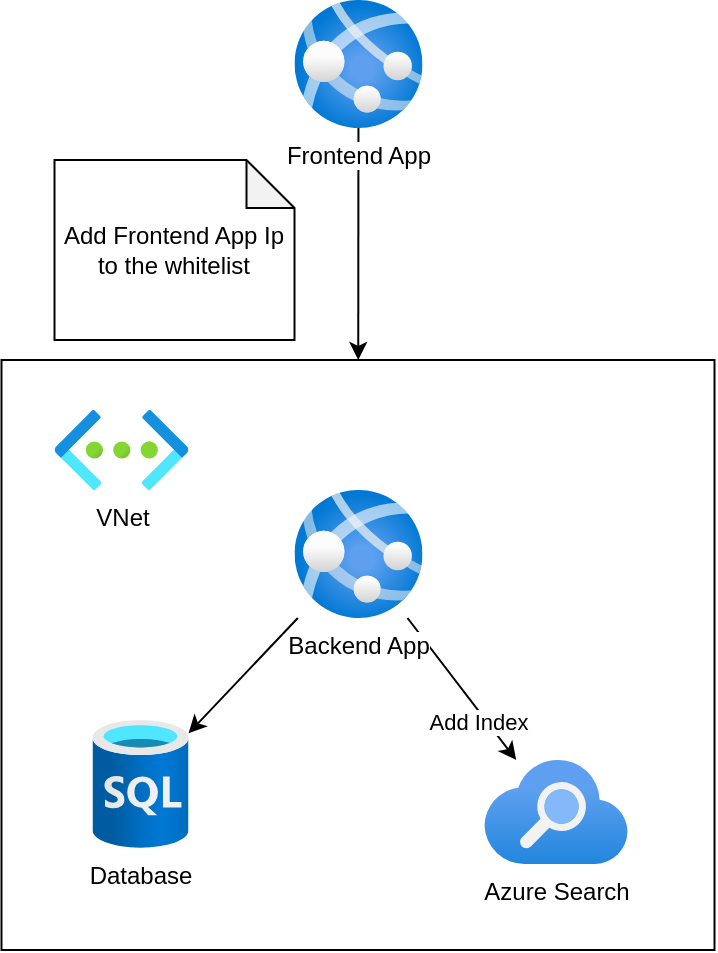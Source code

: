 <mxfile>
    <diagram id="8JjYrciAltQdxYnvvTu8" name="Page-1">
        <mxGraphModel dx="835" dy="638" grid="1" gridSize="10" guides="1" tooltips="1" connect="1" arrows="1" fold="1" page="1" pageScale="1" pageWidth="850" pageHeight="1100" math="0" shadow="0">
            <root>
                <mxCell id="0"/>
                <mxCell id="1" parent="0"/>
                <mxCell id="10" value="" style="rounded=0;whiteSpace=wrap;html=1;" vertex="1" parent="1">
                    <mxGeometry x="183.75" y="210" width="356.5" height="295" as="geometry"/>
                </mxCell>
                <mxCell id="11" style="edgeStyle=none;html=1;" edge="1" parent="1" source="2" target="10">
                    <mxGeometry relative="1" as="geometry"/>
                </mxCell>
                <mxCell id="2" value="Frontend App" style="aspect=fixed;html=1;points=[];align=center;image;fontSize=12;image=img/lib/azure2/compute/App_Services.svg;" vertex="1" parent="1">
                    <mxGeometry x="330.25" y="30" width="64" height="64" as="geometry"/>
                </mxCell>
                <mxCell id="3" value="VNet" style="aspect=fixed;html=1;points=[];align=center;image;fontSize=12;image=img/lib/azure2/networking/Virtual_Networks.svg;" vertex="1" parent="1">
                    <mxGeometry x="210.25" y="235" width="67" height="40" as="geometry"/>
                </mxCell>
                <mxCell id="7" style="edgeStyle=none;html=1;" edge="1" parent="1" source="4" target="5">
                    <mxGeometry relative="1" as="geometry"/>
                </mxCell>
                <mxCell id="8" style="edgeStyle=none;html=1;" edge="1" parent="1" source="4" target="6">
                    <mxGeometry relative="1" as="geometry"/>
                </mxCell>
                <mxCell id="14" value="Add Index" style="edgeLabel;html=1;align=center;verticalAlign=middle;resizable=0;points=[];" vertex="1" connectable="0" parent="8">
                    <mxGeometry x="0.403" y="-4" relative="1" as="geometry">
                        <mxPoint as="offset"/>
                    </mxGeometry>
                </mxCell>
                <mxCell id="4" value="Backend App" style="aspect=fixed;html=1;points=[];align=center;image;fontSize=12;image=img/lib/azure2/compute/App_Services.svg;" vertex="1" parent="1">
                    <mxGeometry x="330.25" y="275" width="64" height="64" as="geometry"/>
                </mxCell>
                <mxCell id="5" value="Database" style="aspect=fixed;html=1;points=[];align=center;image;fontSize=12;image=img/lib/azure2/databases/SQL_Database.svg;" vertex="1" parent="1">
                    <mxGeometry x="229.25" y="390" width="48" height="64" as="geometry"/>
                </mxCell>
                <mxCell id="6" value="Azure Search" style="aspect=fixed;html=1;points=[];align=center;image;fontSize=12;image=img/lib/azure2/app_services/Search_Services.svg;" vertex="1" parent="1">
                    <mxGeometry x="425" y="410" width="72" height="52" as="geometry"/>
                </mxCell>
                <mxCell id="12" value="Add Frontend App Ip to the whitelist" style="shape=note;whiteSpace=wrap;html=1;backgroundOutline=1;darkOpacity=0.05;size=24;" vertex="1" parent="1">
                    <mxGeometry x="210.25" y="110" width="120" height="90" as="geometry"/>
                </mxCell>
            </root>
        </mxGraphModel>
    </diagram>
</mxfile>